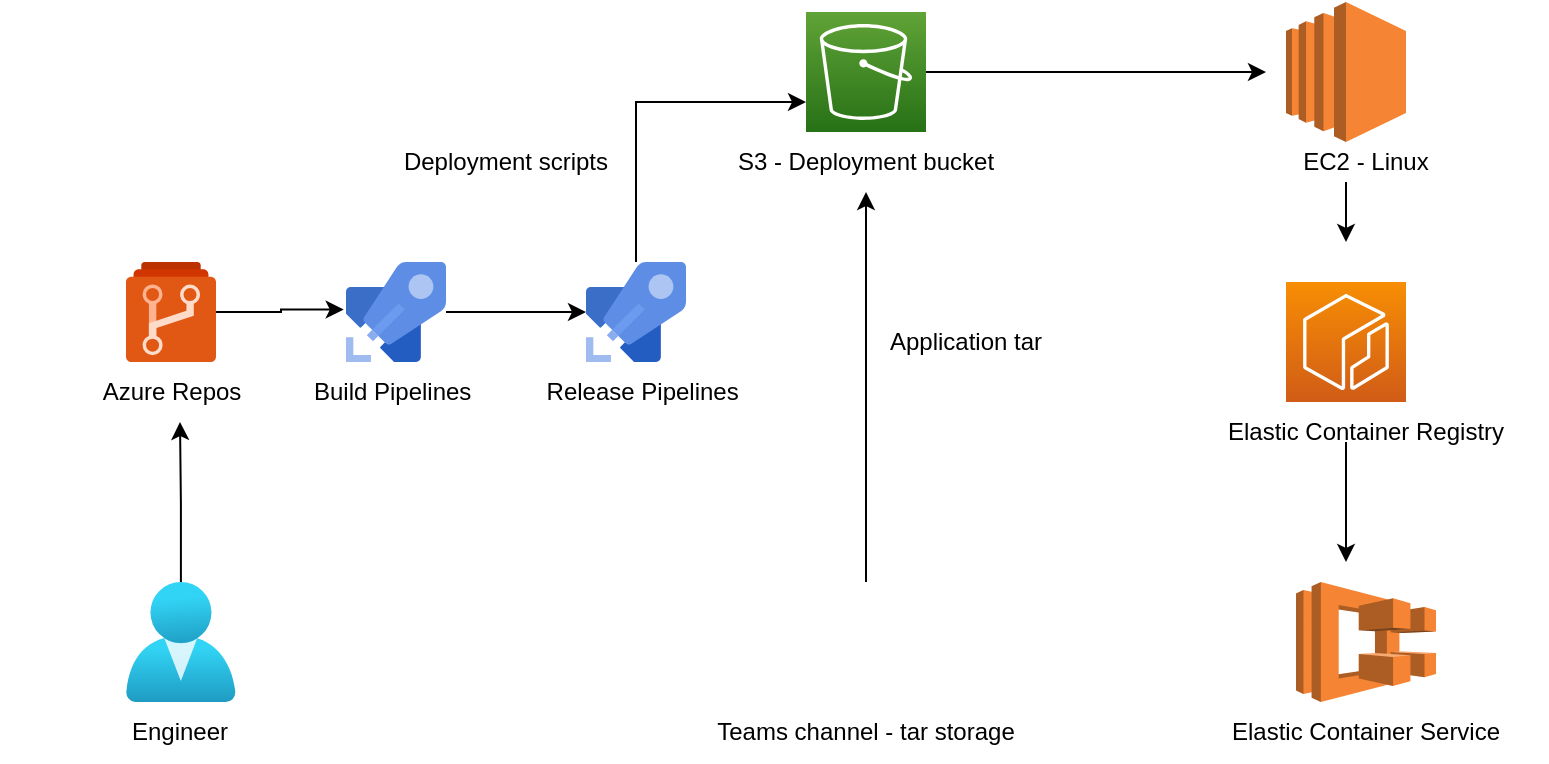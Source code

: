 <mxfile version="20.8.5" type="github">
  <diagram id="AKAh3AhW-xtnxH5p3SFI" name="Page-1">
    <mxGraphModel dx="1134" dy="660" grid="1" gridSize="10" guides="1" tooltips="1" connect="1" arrows="1" fold="1" page="1" pageScale="1" pageWidth="850" pageHeight="1100" math="0" shadow="0">
      <root>
        <mxCell id="0" />
        <mxCell id="1" parent="0" />
        <mxCell id="gdQwSKqtDF6BhRBJf8Mt-14" style="edgeStyle=orthogonalEdgeStyle;rounded=0;orthogonalLoop=1;jettySize=auto;html=1;" edge="1" parent="1" source="gdQwSKqtDF6BhRBJf8Mt-1">
          <mxGeometry relative="1" as="geometry">
            <mxPoint x="107" y="400" as="targetPoint" />
          </mxGeometry>
        </mxCell>
        <mxCell id="gdQwSKqtDF6BhRBJf8Mt-1" value="" style="aspect=fixed;html=1;points=[];align=center;image;fontSize=12;image=img/lib/azure2/identity/Users.svg;" vertex="1" parent="1">
          <mxGeometry x="80" y="480" width="54.86" height="60" as="geometry" />
        </mxCell>
        <mxCell id="gdQwSKqtDF6BhRBJf8Mt-11" style="edgeStyle=orthogonalEdgeStyle;rounded=0;orthogonalLoop=1;jettySize=auto;html=1;entryX=0.5;entryY=1;entryDx=0;entryDy=0;" edge="1" parent="1" source="gdQwSKqtDF6BhRBJf8Mt-2" target="gdQwSKqtDF6BhRBJf8Mt-33">
          <mxGeometry relative="1" as="geometry">
            <mxPoint x="450" y="260.0" as="targetPoint" />
          </mxGeometry>
        </mxCell>
        <mxCell id="gdQwSKqtDF6BhRBJf8Mt-2" value="" style="shape=image;html=1;verticalAlign=top;verticalLabelPosition=bottom;labelBackgroundColor=#ffffff;imageAspect=0;aspect=fixed;image=https://cdn0.iconfinder.com/data/icons/logos-microsoft-office-365/128/Microsoft_Office-10-128.png" vertex="1" parent="1">
          <mxGeometry x="420" y="480" width="60" height="60" as="geometry" />
        </mxCell>
        <mxCell id="gdQwSKqtDF6BhRBJf8Mt-18" style="edgeStyle=orthogonalEdgeStyle;rounded=0;orthogonalLoop=1;jettySize=auto;html=1;" edge="1" parent="1" source="gdQwSKqtDF6BhRBJf8Mt-4">
          <mxGeometry relative="1" as="geometry">
            <mxPoint x="650" y="225" as="targetPoint" />
          </mxGeometry>
        </mxCell>
        <mxCell id="gdQwSKqtDF6BhRBJf8Mt-4" value="" style="sketch=0;points=[[0,0,0],[0.25,0,0],[0.5,0,0],[0.75,0,0],[1,0,0],[0,1,0],[0.25,1,0],[0.5,1,0],[0.75,1,0],[1,1,0],[0,0.25,0],[0,0.5,0],[0,0.75,0],[1,0.25,0],[1,0.5,0],[1,0.75,0]];outlineConnect=0;fontColor=#232F3E;gradientColor=#60A337;gradientDirection=north;fillColor=#277116;strokeColor=#ffffff;dashed=0;verticalLabelPosition=bottom;verticalAlign=top;align=center;html=1;fontSize=12;fontStyle=0;aspect=fixed;shape=mxgraph.aws4.resourceIcon;resIcon=mxgraph.aws4.s3;" vertex="1" parent="1">
          <mxGeometry x="420" y="195" width="60" height="60" as="geometry" />
        </mxCell>
        <mxCell id="gdQwSKqtDF6BhRBJf8Mt-12" style="edgeStyle=orthogonalEdgeStyle;rounded=0;orthogonalLoop=1;jettySize=auto;html=1;entryX=-0.023;entryY=0.476;entryDx=0;entryDy=0;entryPerimeter=0;" edge="1" parent="1" source="gdQwSKqtDF6BhRBJf8Mt-5" target="gdQwSKqtDF6BhRBJf8Mt-6">
          <mxGeometry relative="1" as="geometry" />
        </mxCell>
        <mxCell id="gdQwSKqtDF6BhRBJf8Mt-5" value="" style="sketch=0;aspect=fixed;html=1;points=[];align=center;image;fontSize=12;image=img/lib/mscae/Azure_Repos.svg;" vertex="1" parent="1">
          <mxGeometry x="80" y="320" width="45" height="50" as="geometry" />
        </mxCell>
        <mxCell id="gdQwSKqtDF6BhRBJf8Mt-13" style="edgeStyle=orthogonalEdgeStyle;rounded=0;orthogonalLoop=1;jettySize=auto;html=1;" edge="1" parent="1" source="gdQwSKqtDF6BhRBJf8Mt-6" target="gdQwSKqtDF6BhRBJf8Mt-7">
          <mxGeometry relative="1" as="geometry" />
        </mxCell>
        <mxCell id="gdQwSKqtDF6BhRBJf8Mt-6" value="" style="sketch=0;aspect=fixed;html=1;points=[];align=center;image;fontSize=12;image=img/lib/mscae/Azure_Pipelines.svg;" vertex="1" parent="1">
          <mxGeometry x="190" y="320" width="50" height="50" as="geometry" />
        </mxCell>
        <mxCell id="gdQwSKqtDF6BhRBJf8Mt-15" style="edgeStyle=orthogonalEdgeStyle;rounded=0;orthogonalLoop=1;jettySize=auto;html=1;entryX=0;entryY=0.75;entryDx=0;entryDy=0;entryPerimeter=0;" edge="1" parent="1" source="gdQwSKqtDF6BhRBJf8Mt-7" target="gdQwSKqtDF6BhRBJf8Mt-4">
          <mxGeometry relative="1" as="geometry">
            <mxPoint x="335" y="240.0" as="targetPoint" />
            <Array as="points">
              <mxPoint x="335" y="240" />
            </Array>
          </mxGeometry>
        </mxCell>
        <mxCell id="gdQwSKqtDF6BhRBJf8Mt-7" value="" style="sketch=0;aspect=fixed;html=1;points=[];align=center;image;fontSize=12;image=img/lib/mscae/Azure_Pipelines.svg;" vertex="1" parent="1">
          <mxGeometry x="310" y="320" width="50" height="50" as="geometry" />
        </mxCell>
        <mxCell id="gdQwSKqtDF6BhRBJf8Mt-19" style="edgeStyle=orthogonalEdgeStyle;rounded=0;orthogonalLoop=1;jettySize=auto;html=1;" edge="1" parent="1">
          <mxGeometry relative="1" as="geometry">
            <mxPoint x="690" y="310" as="targetPoint" />
            <mxPoint x="690" y="280" as="sourcePoint" />
          </mxGeometry>
        </mxCell>
        <mxCell id="gdQwSKqtDF6BhRBJf8Mt-8" value="" style="outlineConnect=0;dashed=0;verticalLabelPosition=bottom;verticalAlign=top;align=center;html=1;shape=mxgraph.aws3.ec2;fillColor=#F58534;gradientColor=none;" vertex="1" parent="1">
          <mxGeometry x="660" y="190" width="60" height="70" as="geometry" />
        </mxCell>
        <mxCell id="gdQwSKqtDF6BhRBJf8Mt-20" style="edgeStyle=orthogonalEdgeStyle;rounded=0;orthogonalLoop=1;jettySize=auto;html=1;" edge="1" parent="1">
          <mxGeometry relative="1" as="geometry">
            <mxPoint x="690" y="470" as="targetPoint" />
            <mxPoint x="690" y="410" as="sourcePoint" />
          </mxGeometry>
        </mxCell>
        <mxCell id="gdQwSKqtDF6BhRBJf8Mt-9" value="" style="sketch=0;points=[[0,0,0],[0.25,0,0],[0.5,0,0],[0.75,0,0],[1,0,0],[0,1,0],[0.25,1,0],[0.5,1,0],[0.75,1,0],[1,1,0],[0,0.25,0],[0,0.5,0],[0,0.75,0],[1,0.25,0],[1,0.5,0],[1,0.75,0]];outlineConnect=0;fontColor=#232F3E;gradientColor=#F78E04;gradientDirection=north;fillColor=#D05C17;strokeColor=#ffffff;dashed=0;verticalLabelPosition=bottom;verticalAlign=top;align=center;html=1;fontSize=12;fontStyle=0;aspect=fixed;shape=mxgraph.aws4.resourceIcon;resIcon=mxgraph.aws4.ecr;" vertex="1" parent="1">
          <mxGeometry x="660" y="330" width="60" height="60" as="geometry" />
        </mxCell>
        <mxCell id="gdQwSKqtDF6BhRBJf8Mt-10" value="" style="outlineConnect=0;dashed=0;verticalLabelPosition=bottom;verticalAlign=top;align=center;html=1;shape=mxgraph.aws3.ecs;fillColor=#F58534;gradientColor=none;" vertex="1" parent="1">
          <mxGeometry x="665" y="480" width="70" height="60" as="geometry" />
        </mxCell>
        <mxCell id="gdQwSKqtDF6BhRBJf8Mt-21" value="Elastic Container Service" style="text;html=1;strokeColor=none;fillColor=none;align=center;verticalAlign=middle;whiteSpace=wrap;rounded=0;" vertex="1" parent="1">
          <mxGeometry x="610" y="540" width="180" height="30" as="geometry" />
        </mxCell>
        <mxCell id="gdQwSKqtDF6BhRBJf8Mt-22" value="Elastic Container Registry" style="text;html=1;strokeColor=none;fillColor=none;align=center;verticalAlign=middle;whiteSpace=wrap;rounded=0;" vertex="1" parent="1">
          <mxGeometry x="610" y="390" width="180" height="30" as="geometry" />
        </mxCell>
        <mxCell id="gdQwSKqtDF6BhRBJf8Mt-23" value="EC2 - Linux" style="text;html=1;strokeColor=none;fillColor=none;align=center;verticalAlign=middle;whiteSpace=wrap;rounded=0;" vertex="1" parent="1">
          <mxGeometry x="610" y="255" width="180" height="30" as="geometry" />
        </mxCell>
        <mxCell id="gdQwSKqtDF6BhRBJf8Mt-25" value="Teams channel - tar storage" style="text;html=1;strokeColor=none;fillColor=none;align=center;verticalAlign=middle;whiteSpace=wrap;rounded=0;" vertex="1" parent="1">
          <mxGeometry x="360" y="540" width="180" height="30" as="geometry" />
        </mxCell>
        <mxCell id="gdQwSKqtDF6BhRBJf8Mt-26" value="Engineer" style="text;html=1;strokeColor=none;fillColor=none;align=center;verticalAlign=middle;whiteSpace=wrap;rounded=0;" vertex="1" parent="1">
          <mxGeometry x="17.43" y="540" width="180" height="30" as="geometry" />
        </mxCell>
        <mxCell id="gdQwSKqtDF6BhRBJf8Mt-28" value="Azure Repos" style="text;html=1;strokeColor=none;fillColor=none;align=center;verticalAlign=middle;whiteSpace=wrap;rounded=0;" vertex="1" parent="1">
          <mxGeometry x="62.5" y="370" width="80" height="30" as="geometry" />
        </mxCell>
        <mxCell id="gdQwSKqtDF6BhRBJf8Mt-29" value="Build Pipelines&amp;nbsp;" style="text;html=1;strokeColor=none;fillColor=none;align=center;verticalAlign=middle;whiteSpace=wrap;rounded=0;" vertex="1" parent="1">
          <mxGeometry x="170" y="370" width="90" height="30" as="geometry" />
        </mxCell>
        <mxCell id="gdQwSKqtDF6BhRBJf8Mt-30" value="Release Pipelines&amp;nbsp;" style="text;html=1;strokeColor=none;fillColor=none;align=center;verticalAlign=middle;whiteSpace=wrap;rounded=0;" vertex="1" parent="1">
          <mxGeometry x="280" y="370" width="120" height="30" as="geometry" />
        </mxCell>
        <mxCell id="gdQwSKqtDF6BhRBJf8Mt-32" value="Application tar" style="text;html=1;strokeColor=none;fillColor=none;align=center;verticalAlign=middle;whiteSpace=wrap;rounded=0;" vertex="1" parent="1">
          <mxGeometry x="410" y="345" width="180" height="30" as="geometry" />
        </mxCell>
        <mxCell id="gdQwSKqtDF6BhRBJf8Mt-33" value="S3 - Deployment bucket" style="text;html=1;strokeColor=none;fillColor=none;align=center;verticalAlign=middle;whiteSpace=wrap;rounded=0;" vertex="1" parent="1">
          <mxGeometry x="360" y="255" width="180" height="30" as="geometry" />
        </mxCell>
        <mxCell id="gdQwSKqtDF6BhRBJf8Mt-34" value="Deployment scripts" style="text;html=1;strokeColor=none;fillColor=none;align=center;verticalAlign=middle;whiteSpace=wrap;rounded=0;" vertex="1" parent="1">
          <mxGeometry x="180" y="255" width="180" height="30" as="geometry" />
        </mxCell>
      </root>
    </mxGraphModel>
  </diagram>
</mxfile>
